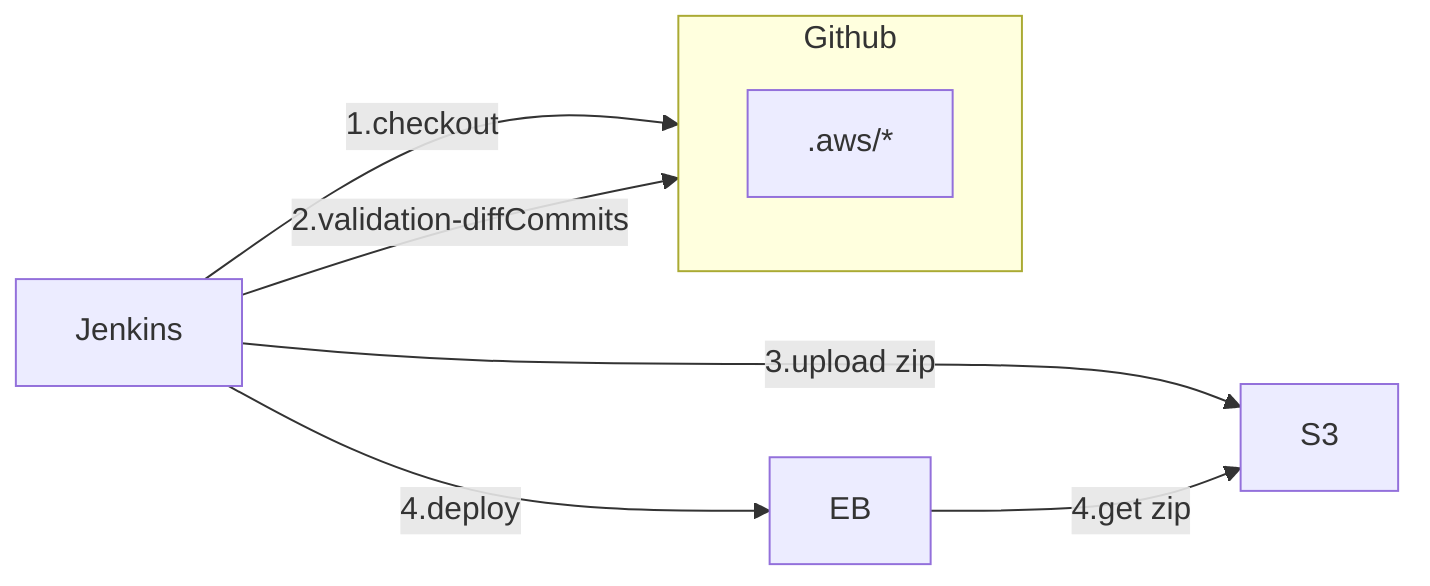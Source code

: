 %% CI/CD EB
graph LR
%% __START
    Jenkins --> |1.checkout| Github
    Jenkins --> |2.validation-diffCommits| Github
    Jenkins --> |3.upload zip| S3
    Jenkins --> |4.deploy| EB
    EB --> |4.get zip| S3

    subgraph "Github"
        .aws/*
    end
%% __END